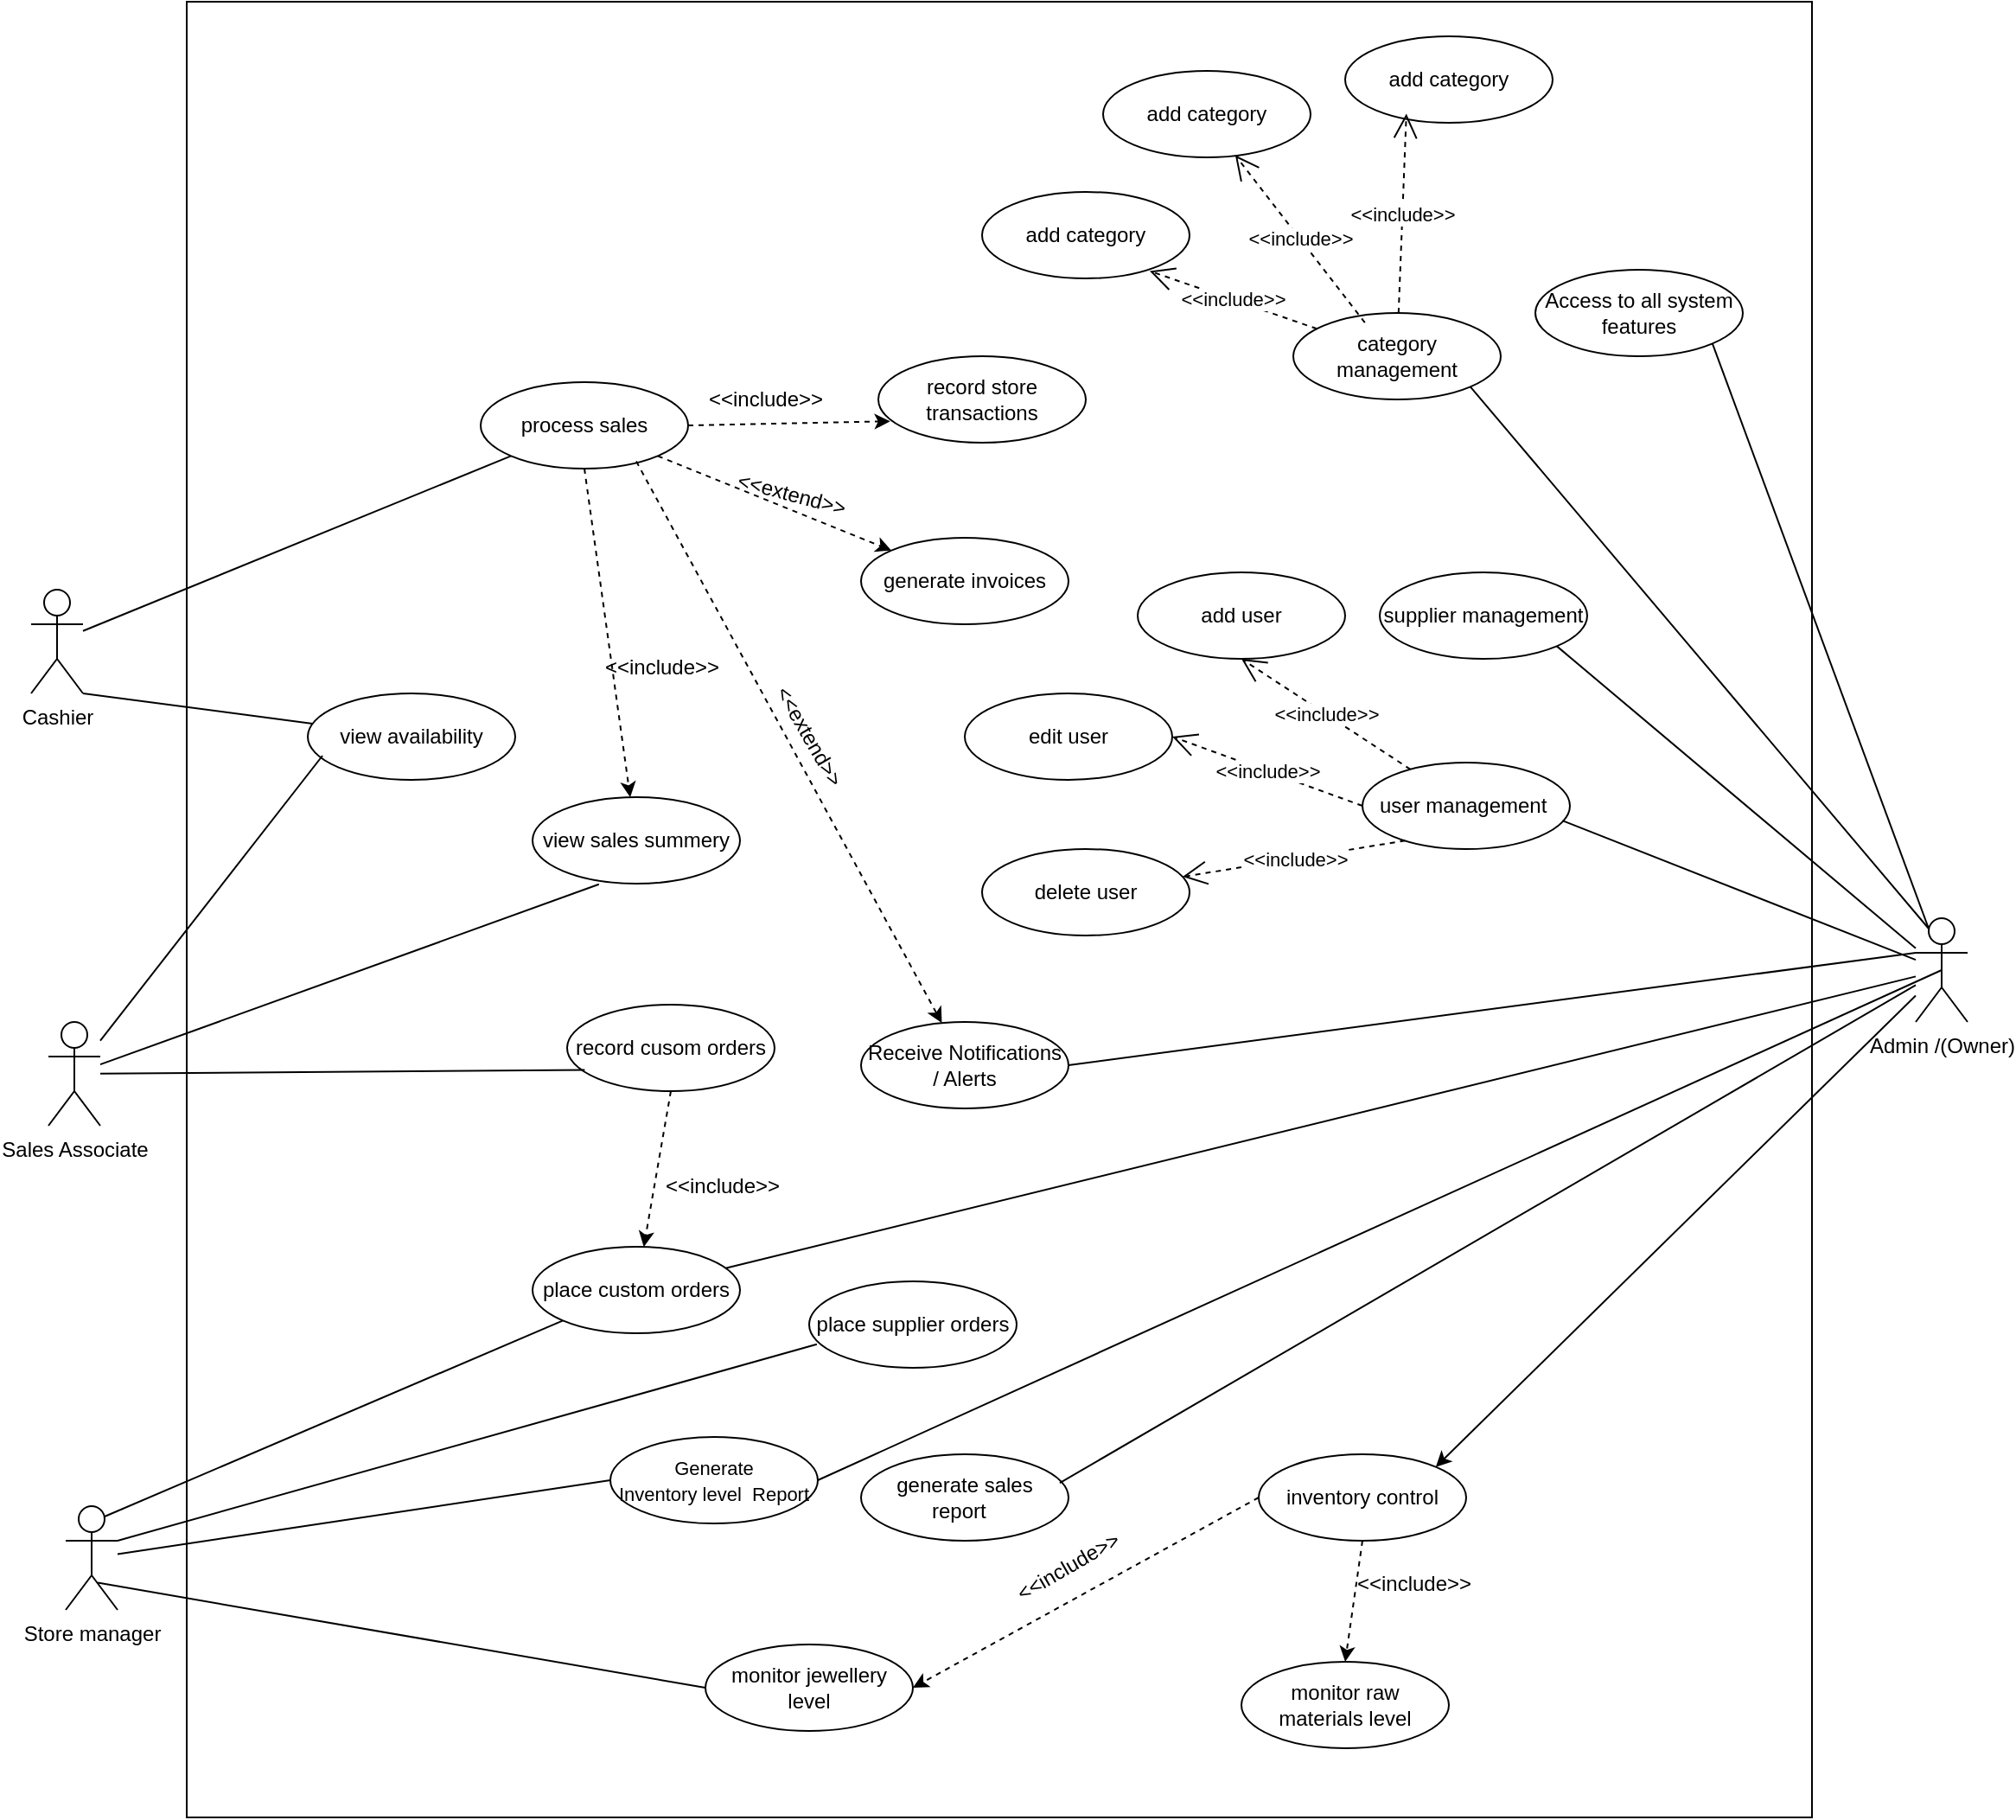 <mxfile version="24.7.17">
  <diagram name="Page-1" id="YjsBIPlaQm0PU4aFn0Pk">
    <mxGraphModel dx="1050" dy="1721" grid="1" gridSize="10" guides="1" tooltips="1" connect="1" arrows="1" fold="1" page="1" pageScale="1" pageWidth="850" pageHeight="1100" math="0" shadow="0">
      <root>
        <mxCell id="0" />
        <mxCell id="1" parent="0" />
        <mxCell id="QTwVQ_X7H1gUuf4jV73K-2" value="" style="rounded=0;whiteSpace=wrap;html=1;" parent="1" vertex="1">
          <mxGeometry x="120" y="-190" width="940" height="1050" as="geometry" />
        </mxCell>
        <mxCell id="TBcClljO8CuMETRbptpR-1" value="Admin /(Owner)" style="shape=umlActor;verticalLabelPosition=bottom;verticalAlign=top;html=1;outlineConnect=0;" parent="1" vertex="1">
          <mxGeometry x="1120" y="340" width="30" height="60" as="geometry" />
        </mxCell>
        <mxCell id="TBcClljO8CuMETRbptpR-3" value="Cashier" style="shape=umlActor;verticalLabelPosition=bottom;verticalAlign=top;html=1;outlineConnect=0;" parent="1" vertex="1">
          <mxGeometry x="30" y="150" width="30" height="60" as="geometry" />
        </mxCell>
        <mxCell id="TBcClljO8CuMETRbptpR-4" value="Sales Associate" style="shape=umlActor;verticalLabelPosition=bottom;verticalAlign=top;html=1;outlineConnect=0;" parent="1" vertex="1">
          <mxGeometry x="40" y="400" width="30" height="60" as="geometry" />
        </mxCell>
        <mxCell id="TBcClljO8CuMETRbptpR-5" value="Store manager" style="shape=umlActor;verticalLabelPosition=bottom;verticalAlign=top;html=1;outlineConnect=0;" parent="1" vertex="1">
          <mxGeometry x="50" y="680" width="30" height="60" as="geometry" />
        </mxCell>
        <mxCell id="TBcClljO8CuMETRbptpR-22" value="user management&amp;nbsp;" style="ellipse;whiteSpace=wrap;html=1;" parent="1" vertex="1">
          <mxGeometry x="800" y="250" width="120" height="50" as="geometry" />
        </mxCell>
        <mxCell id="TBcClljO8CuMETRbptpR-23" value="inventory control" style="ellipse;whiteSpace=wrap;html=1;" parent="1" vertex="1">
          <mxGeometry x="740" y="650" width="120" height="50" as="geometry" />
        </mxCell>
        <mxCell id="TBcClljO8CuMETRbptpR-24" value="monitor jewellery level" style="ellipse;whiteSpace=wrap;html=1;" parent="1" vertex="1">
          <mxGeometry x="420" y="760" width="120" height="50" as="geometry" />
        </mxCell>
        <mxCell id="TBcClljO8CuMETRbptpR-25" value="&lt;font style=&quot;font-size: 12px;&quot;&gt;monitor r&lt;span style=&quot;line-height: 107%;&quot;&gt;aw materials&lt;/span&gt;&amp;nbsp;level&lt;/font&gt;" style="ellipse;whiteSpace=wrap;html=1;" parent="1" vertex="1">
          <mxGeometry x="730" y="770" width="120" height="50" as="geometry" />
        </mxCell>
        <mxCell id="TBcClljO8CuMETRbptpR-29" value="process sales" style="ellipse;whiteSpace=wrap;html=1;" parent="1" vertex="1">
          <mxGeometry x="290" y="30" width="120" height="50" as="geometry" />
        </mxCell>
        <mxCell id="TBcClljO8CuMETRbptpR-31" value="supplier management" style="ellipse;whiteSpace=wrap;html=1;" parent="1" vertex="1">
          <mxGeometry x="810" y="140" width="120" height="50" as="geometry" />
        </mxCell>
        <mxCell id="TBcClljO8CuMETRbptpR-32" value="place custom orders" style="ellipse;whiteSpace=wrap;html=1;" parent="1" vertex="1">
          <mxGeometry x="320" y="530" width="120" height="50" as="geometry" />
        </mxCell>
        <mxCell id="TBcClljO8CuMETRbptpR-33" value="view availability" style="ellipse;whiteSpace=wrap;html=1;" parent="1" vertex="1">
          <mxGeometry x="190" y="210" width="120" height="50" as="geometry" />
        </mxCell>
        <mxCell id="TBcClljO8CuMETRbptpR-34" value="record cusom orders" style="ellipse;whiteSpace=wrap;html=1;" parent="1" vertex="1">
          <mxGeometry x="340" y="390" width="120" height="50" as="geometry" />
        </mxCell>
        <mxCell id="TBcClljO8CuMETRbptpR-35" value="view sales summery" style="ellipse;whiteSpace=wrap;html=1;" parent="1" vertex="1">
          <mxGeometry x="320" y="270" width="120" height="50" as="geometry" />
        </mxCell>
        <mxCell id="TBcClljO8CuMETRbptpR-36" value="record store transactions" style="ellipse;whiteSpace=wrap;html=1;" parent="1" vertex="1">
          <mxGeometry x="520" y="15" width="120" height="50" as="geometry" />
        </mxCell>
        <mxCell id="TBcClljO8CuMETRbptpR-37" value="generate invoices" style="ellipse;whiteSpace=wrap;html=1;" parent="1" vertex="1">
          <mxGeometry x="510" y="120" width="120" height="50" as="geometry" />
        </mxCell>
        <mxCell id="TBcClljO8CuMETRbptpR-39" value="Access to all system features" style="ellipse;whiteSpace=wrap;html=1;" parent="1" vertex="1">
          <mxGeometry x="900" y="-35" width="120" height="50" as="geometry" />
        </mxCell>
        <mxCell id="TBcClljO8CuMETRbptpR-55" value="generate sales report&amp;nbsp;&amp;nbsp;" style="ellipse;whiteSpace=wrap;html=1;" parent="1" vertex="1">
          <mxGeometry x="510" y="650" width="120" height="50" as="geometry" />
        </mxCell>
        <mxCell id="TBcClljO8CuMETRbptpR-62" value="" style="endArrow=classic;html=1;rounded=0;entryX=1;entryY=0;entryDx=0;entryDy=0;" parent="1" source="TBcClljO8CuMETRbptpR-1" target="TBcClljO8CuMETRbptpR-23" edge="1">
          <mxGeometry width="50" height="50" relative="1" as="geometry">
            <mxPoint x="790" y="470" as="sourcePoint" />
            <mxPoint x="660" y="260" as="targetPoint" />
          </mxGeometry>
        </mxCell>
        <mxCell id="TBcClljO8CuMETRbptpR-66" value="Receive Notifications / Alerts" style="ellipse;whiteSpace=wrap;html=1;" parent="1" vertex="1">
          <mxGeometry x="510" y="400" width="120" height="50" as="geometry" />
        </mxCell>
        <mxCell id="QTwVQ_X7H1gUuf4jV73K-4" value="" style="html=1;labelBackgroundColor=#ffffff;startArrow=none;startFill=0;startSize=6;endArrow=classic;endFill=1;endSize=6;jettySize=auto;orthogonalLoop=1;strokeWidth=1;dashed=1;fontSize=14;rounded=0;exitX=1;exitY=0.5;exitDx=0;exitDy=0;entryX=0.057;entryY=0.752;entryDx=0;entryDy=0;entryPerimeter=0;" parent="1" source="TBcClljO8CuMETRbptpR-29" target="TBcClljO8CuMETRbptpR-36" edge="1">
          <mxGeometry width="60" height="60" relative="1" as="geometry">
            <mxPoint x="510" y="320" as="sourcePoint" />
            <mxPoint x="570" y="260" as="targetPoint" />
          </mxGeometry>
        </mxCell>
        <mxCell id="QTwVQ_X7H1gUuf4jV73K-5" value="&amp;lt;&amp;lt;include&amp;gt;&amp;gt;" style="text;html=1;align=center;verticalAlign=middle;whiteSpace=wrap;rounded=0;rotation=0;" parent="1" vertex="1">
          <mxGeometry x="425" y="25" width="60" height="30" as="geometry" />
        </mxCell>
        <mxCell id="QTwVQ_X7H1gUuf4jV73K-6" value="" style="html=1;labelBackgroundColor=#ffffff;startArrow=none;startFill=0;startSize=6;endArrow=classic;endFill=1;endSize=6;jettySize=auto;orthogonalLoop=1;strokeWidth=1;dashed=1;fontSize=14;rounded=0;exitX=1;exitY=1;exitDx=0;exitDy=0;entryX=0;entryY=0;entryDx=0;entryDy=0;" parent="1" source="TBcClljO8CuMETRbptpR-29" target="TBcClljO8CuMETRbptpR-37" edge="1">
          <mxGeometry width="60" height="60" relative="1" as="geometry">
            <mxPoint x="510" y="320" as="sourcePoint" />
            <mxPoint x="570" y="260" as="targetPoint" />
          </mxGeometry>
        </mxCell>
        <mxCell id="QTwVQ_X7H1gUuf4jV73K-7" value="&amp;lt;&amp;lt;extend&amp;gt;&amp;gt;" style="text;html=1;align=center;verticalAlign=middle;whiteSpace=wrap;rounded=0;rotation=15;" parent="1" vertex="1">
          <mxGeometry x="440" y="80" width="60" height="30" as="geometry" />
        </mxCell>
        <mxCell id="QTwVQ_X7H1gUuf4jV73K-8" value="" style="endArrow=none;html=1;rounded=0;entryX=0;entryY=1;entryDx=0;entryDy=0;" parent="1" source="TBcClljO8CuMETRbptpR-3" target="TBcClljO8CuMETRbptpR-29" edge="1">
          <mxGeometry width="50" height="50" relative="1" as="geometry">
            <mxPoint x="480" y="280" as="sourcePoint" />
            <mxPoint x="530" y="230" as="targetPoint" />
          </mxGeometry>
        </mxCell>
        <mxCell id="QTwVQ_X7H1gUuf4jV73K-10" value="" style="endArrow=none;html=1;rounded=0;exitX=1;exitY=1;exitDx=0;exitDy=0;exitPerimeter=0;" parent="1" source="TBcClljO8CuMETRbptpR-3" target="TBcClljO8CuMETRbptpR-33" edge="1">
          <mxGeometry width="50" height="50" relative="1" as="geometry">
            <mxPoint x="480" y="310" as="sourcePoint" />
            <mxPoint x="530" y="260" as="targetPoint" />
          </mxGeometry>
        </mxCell>
        <mxCell id="QTwVQ_X7H1gUuf4jV73K-11" value="" style="endArrow=none;html=1;rounded=0;entryX=0.32;entryY=1.008;entryDx=0;entryDy=0;entryPerimeter=0;" parent="1" source="TBcClljO8CuMETRbptpR-4" target="TBcClljO8CuMETRbptpR-35" edge="1">
          <mxGeometry width="50" height="50" relative="1" as="geometry">
            <mxPoint x="480" y="360" as="sourcePoint" />
            <mxPoint x="530" y="310" as="targetPoint" />
          </mxGeometry>
        </mxCell>
        <mxCell id="QTwVQ_X7H1gUuf4jV73K-12" value="" style="endArrow=none;html=1;rounded=0;entryX=0.071;entryY=0.72;entryDx=0;entryDy=0;entryPerimeter=0;" parent="1" source="TBcClljO8CuMETRbptpR-4" target="TBcClljO8CuMETRbptpR-33" edge="1">
          <mxGeometry width="50" height="50" relative="1" as="geometry">
            <mxPoint x="480" y="360" as="sourcePoint" />
            <mxPoint x="530" y="310" as="targetPoint" />
          </mxGeometry>
        </mxCell>
        <mxCell id="QTwVQ_X7H1gUuf4jV73K-13" value="" style="endArrow=none;html=1;rounded=0;entryX=0.085;entryY=0.755;entryDx=0;entryDy=0;entryPerimeter=0;" parent="1" source="TBcClljO8CuMETRbptpR-4" target="TBcClljO8CuMETRbptpR-34" edge="1">
          <mxGeometry width="50" height="50" relative="1" as="geometry">
            <mxPoint x="480" y="360" as="sourcePoint" />
            <mxPoint x="530" y="310" as="targetPoint" />
          </mxGeometry>
        </mxCell>
        <mxCell id="QTwVQ_X7H1gUuf4jV73K-14" value="" style="html=1;labelBackgroundColor=#ffffff;startArrow=none;startFill=0;startSize=6;endArrow=classic;endFill=1;endSize=6;jettySize=auto;orthogonalLoop=1;strokeWidth=1;dashed=1;fontSize=14;rounded=0;exitX=0.5;exitY=1;exitDx=0;exitDy=0;" parent="1" source="TBcClljO8CuMETRbptpR-34" target="TBcClljO8CuMETRbptpR-32" edge="1">
          <mxGeometry width="60" height="60" relative="1" as="geometry">
            <mxPoint x="470" y="480" as="sourcePoint" />
            <mxPoint x="530" y="420" as="targetPoint" />
          </mxGeometry>
        </mxCell>
        <mxCell id="QTwVQ_X7H1gUuf4jV73K-15" value="&amp;lt;&amp;lt;include&amp;gt;&amp;gt;" style="text;html=1;align=center;verticalAlign=middle;whiteSpace=wrap;rounded=0;rotation=0;" parent="1" vertex="1">
          <mxGeometry x="400" y="480" width="60" height="30" as="geometry" />
        </mxCell>
        <mxCell id="QTwVQ_X7H1gUuf4jV73K-16" value="" style="html=1;labelBackgroundColor=#ffffff;startArrow=none;startFill=0;startSize=6;endArrow=classic;endFill=1;endSize=6;jettySize=auto;orthogonalLoop=1;strokeWidth=1;dashed=1;fontSize=14;rounded=0;exitX=0.5;exitY=1;exitDx=0;exitDy=0;entryX=0.5;entryY=0;entryDx=0;entryDy=0;" parent="1" source="TBcClljO8CuMETRbptpR-23" target="TBcClljO8CuMETRbptpR-25" edge="1">
          <mxGeometry width="60" height="60" relative="1" as="geometry">
            <mxPoint x="580" y="530" as="sourcePoint" />
            <mxPoint x="640" y="470" as="targetPoint" />
          </mxGeometry>
        </mxCell>
        <mxCell id="QTwVQ_X7H1gUuf4jV73K-17" value="&amp;lt;&amp;lt;include&amp;gt;&amp;gt;" style="text;html=1;align=center;verticalAlign=middle;whiteSpace=wrap;rounded=0;rotation=0;" parent="1" vertex="1">
          <mxGeometry x="800" y="710" width="60" height="30" as="geometry" />
        </mxCell>
        <mxCell id="QTwVQ_X7H1gUuf4jV73K-18" value="" style="html=1;labelBackgroundColor=#ffffff;startArrow=none;startFill=0;startSize=6;endArrow=classic;endFill=1;endSize=6;jettySize=auto;orthogonalLoop=1;strokeWidth=1;dashed=1;fontSize=14;rounded=0;exitX=0.75;exitY=0.916;exitDx=0;exitDy=0;exitPerimeter=0;" parent="1" source="TBcClljO8CuMETRbptpR-29" target="TBcClljO8CuMETRbptpR-66" edge="1">
          <mxGeometry width="60" height="60" relative="1" as="geometry">
            <mxPoint x="580" y="320" as="sourcePoint" />
            <mxPoint x="640" y="260" as="targetPoint" />
          </mxGeometry>
        </mxCell>
        <mxCell id="QTwVQ_X7H1gUuf4jV73K-19" value="&amp;lt;&amp;lt;extend&amp;gt;&amp;gt;" style="text;html=1;align=center;verticalAlign=middle;whiteSpace=wrap;rounded=0;rotation=60;" parent="1" vertex="1">
          <mxGeometry x="450" y="220" width="60" height="30" as="geometry" />
        </mxCell>
        <mxCell id="QTwVQ_X7H1gUuf4jV73K-20" value="" style="html=1;labelBackgroundColor=#ffffff;startArrow=none;startFill=0;startSize=6;endArrow=classic;endFill=1;endSize=6;jettySize=auto;orthogonalLoop=1;strokeWidth=1;dashed=1;fontSize=14;rounded=0;exitX=0;exitY=0.5;exitDx=0;exitDy=0;entryX=1;entryY=0.5;entryDx=0;entryDy=0;" parent="1" source="TBcClljO8CuMETRbptpR-23" target="TBcClljO8CuMETRbptpR-24" edge="1">
          <mxGeometry width="60" height="60" relative="1" as="geometry">
            <mxPoint x="580" y="630" as="sourcePoint" />
            <mxPoint x="640" y="570" as="targetPoint" />
          </mxGeometry>
        </mxCell>
        <mxCell id="QTwVQ_X7H1gUuf4jV73K-21" value="&amp;lt;&amp;lt;include&amp;gt;&amp;gt;" style="text;html=1;align=center;verticalAlign=middle;whiteSpace=wrap;rounded=0;rotation=-30;" parent="1" vertex="1">
          <mxGeometry x="600" y="700" width="60" height="30" as="geometry" />
        </mxCell>
        <mxCell id="QTwVQ_X7H1gUuf4jV73K-22" value="" style="endArrow=none;html=1;rounded=0;exitX=0.618;exitY=0.738;exitDx=0;exitDy=0;exitPerimeter=0;entryX=0;entryY=0.5;entryDx=0;entryDy=0;" parent="1" source="TBcClljO8CuMETRbptpR-5" target="TBcClljO8CuMETRbptpR-24" edge="1">
          <mxGeometry width="50" height="50" relative="1" as="geometry">
            <mxPoint x="580" y="630" as="sourcePoint" />
            <mxPoint x="630" y="580" as="targetPoint" />
          </mxGeometry>
        </mxCell>
        <mxCell id="QTwVQ_X7H1gUuf4jV73K-23" value="" style="endArrow=none;html=1;rounded=0;exitX=0.75;exitY=0.1;exitDx=0;exitDy=0;exitPerimeter=0;entryX=0;entryY=1;entryDx=0;entryDy=0;" parent="1" source="TBcClljO8CuMETRbptpR-5" target="TBcClljO8CuMETRbptpR-32" edge="1">
          <mxGeometry width="50" height="50" relative="1" as="geometry">
            <mxPoint x="580" y="630" as="sourcePoint" />
            <mxPoint x="630" y="580" as="targetPoint" />
          </mxGeometry>
        </mxCell>
        <mxCell id="QTwVQ_X7H1gUuf4jV73K-24" value="" style="endArrow=none;html=1;rounded=0;entryX=0;entryY=0.5;entryDx=0;entryDy=0;" parent="1" source="TBcClljO8CuMETRbptpR-5" target="TKwz7FleylKgk5ALLyET-1" edge="1">
          <mxGeometry width="50" height="50" relative="1" as="geometry">
            <mxPoint x="580" y="630" as="sourcePoint" />
            <mxPoint x="630" y="580" as="targetPoint" />
          </mxGeometry>
        </mxCell>
        <mxCell id="QTwVQ_X7H1gUuf4jV73K-25" value="" style="endArrow=none;html=1;rounded=0;exitX=0.958;exitY=0.331;exitDx=0;exitDy=0;exitPerimeter=0;" parent="1" source="TBcClljO8CuMETRbptpR-55" target="TBcClljO8CuMETRbptpR-1" edge="1">
          <mxGeometry width="50" height="50" relative="1" as="geometry">
            <mxPoint x="580" y="630" as="sourcePoint" />
            <mxPoint x="630" y="580" as="targetPoint" />
          </mxGeometry>
        </mxCell>
        <mxCell id="QTwVQ_X7H1gUuf4jV73K-26" value="" style="endArrow=none;html=1;rounded=0;" parent="1" source="TBcClljO8CuMETRbptpR-32" target="TBcClljO8CuMETRbptpR-1" edge="1">
          <mxGeometry width="50" height="50" relative="1" as="geometry">
            <mxPoint x="580" y="560" as="sourcePoint" />
            <mxPoint x="630" y="510" as="targetPoint" />
          </mxGeometry>
        </mxCell>
        <mxCell id="QTwVQ_X7H1gUuf4jV73K-27" value="" style="endArrow=none;html=1;rounded=0;exitX=0;exitY=0.333;exitDx=0;exitDy=0;exitPerimeter=0;entryX=1;entryY=0.5;entryDx=0;entryDy=0;" parent="1" source="TBcClljO8CuMETRbptpR-1" target="TBcClljO8CuMETRbptpR-66" edge="1">
          <mxGeometry width="50" height="50" relative="1" as="geometry">
            <mxPoint x="580" y="430" as="sourcePoint" />
            <mxPoint x="630" y="380" as="targetPoint" />
          </mxGeometry>
        </mxCell>
        <mxCell id="QTwVQ_X7H1gUuf4jV73K-28" value="" style="endArrow=none;html=1;rounded=0;entryX=1;entryY=1;entryDx=0;entryDy=0;exitX=0.25;exitY=0.1;exitDx=0;exitDy=0;exitPerimeter=0;" parent="1" source="TBcClljO8CuMETRbptpR-1" target="TBcClljO8CuMETRbptpR-39" edge="1">
          <mxGeometry width="50" height="50" relative="1" as="geometry">
            <mxPoint x="1040" y="400" as="sourcePoint" />
            <mxPoint x="630" y="380" as="targetPoint" />
          </mxGeometry>
        </mxCell>
        <mxCell id="QTwVQ_X7H1gUuf4jV73K-29" value="" style="endArrow=none;html=1;rounded=0;entryX=0.964;entryY=0.671;entryDx=0;entryDy=0;entryPerimeter=0;" parent="1" source="TBcClljO8CuMETRbptpR-1" target="TBcClljO8CuMETRbptpR-22" edge="1">
          <mxGeometry width="50" height="50" relative="1" as="geometry">
            <mxPoint x="580" y="430" as="sourcePoint" />
            <mxPoint x="630" y="380" as="targetPoint" />
          </mxGeometry>
        </mxCell>
        <mxCell id="QTwVQ_X7H1gUuf4jV73K-30" value="" style="endArrow=none;html=1;rounded=0;entryX=1;entryY=1;entryDx=0;entryDy=0;" parent="1" source="TBcClljO8CuMETRbptpR-1" target="TBcClljO8CuMETRbptpR-31" edge="1">
          <mxGeometry width="50" height="50" relative="1" as="geometry">
            <mxPoint x="1040" y="410" as="sourcePoint" />
            <mxPoint x="630" y="380" as="targetPoint" />
          </mxGeometry>
        </mxCell>
        <mxCell id="QTwVQ_X7H1gUuf4jV73K-31" value="" style="html=1;labelBackgroundColor=#ffffff;startArrow=none;startFill=0;startSize=6;endArrow=classic;endFill=1;endSize=6;jettySize=auto;orthogonalLoop=1;strokeWidth=1;dashed=1;fontSize=14;rounded=0;exitX=0.5;exitY=1;exitDx=0;exitDy=0;" parent="1" source="TBcClljO8CuMETRbptpR-29" target="TBcClljO8CuMETRbptpR-35" edge="1">
          <mxGeometry width="60" height="60" relative="1" as="geometry">
            <mxPoint x="510" y="460" as="sourcePoint" />
            <mxPoint x="570" y="400" as="targetPoint" />
          </mxGeometry>
        </mxCell>
        <mxCell id="QTwVQ_X7H1gUuf4jV73K-33" value="&amp;lt;&amp;lt;include&amp;gt;&amp;gt;" style="text;html=1;align=center;verticalAlign=middle;whiteSpace=wrap;rounded=0;rotation=0;" parent="1" vertex="1">
          <mxGeometry x="365" y="180" width="60" height="30" as="geometry" />
        </mxCell>
        <mxCell id="TKwz7FleylKgk5ALLyET-1" value="&lt;font style=&quot;font-size: 11px;&quot;&gt;&lt;span style=&quot;line-height: 107%; font-family: Aptos, sans-serif;&quot;&gt;Generate&lt;br/&gt;Inventory level&amp;nbsp;&lt;/span&gt;&lt;span style=&quot;white-space-collapse: preserve;&quot;&gt; Report&lt;/span&gt;&lt;/font&gt;" style="ellipse;whiteSpace=wrap;html=1;" parent="1" vertex="1">
          <mxGeometry x="365" y="640" width="120" height="50" as="geometry" />
        </mxCell>
        <mxCell id="TKwz7FleylKgk5ALLyET-3" value="" style="endArrow=none;html=1;rounded=0;exitX=1;exitY=0.5;exitDx=0;exitDy=0;entryX=0.5;entryY=0.5;entryDx=0;entryDy=0;entryPerimeter=0;" parent="1" source="TKwz7FleylKgk5ALLyET-1" target="TBcClljO8CuMETRbptpR-1" edge="1">
          <mxGeometry width="50" height="50" relative="1" as="geometry">
            <mxPoint x="635" y="677" as="sourcePoint" />
            <mxPoint x="1090" y="428" as="targetPoint" />
          </mxGeometry>
        </mxCell>
        <mxCell id="ShTIGJSS1UcgWf-vh8kS-3" value="edit user" style="ellipse;whiteSpace=wrap;html=1;" vertex="1" parent="1">
          <mxGeometry x="570" y="210" width="120" height="50" as="geometry" />
        </mxCell>
        <mxCell id="ShTIGJSS1UcgWf-vh8kS-4" value="add user" style="ellipse;whiteSpace=wrap;html=1;" vertex="1" parent="1">
          <mxGeometry x="670" y="140" width="120" height="50" as="geometry" />
        </mxCell>
        <mxCell id="ShTIGJSS1UcgWf-vh8kS-5" value="delete user" style="ellipse;whiteSpace=wrap;html=1;" vertex="1" parent="1">
          <mxGeometry x="580" y="300" width="120" height="50" as="geometry" />
        </mxCell>
        <mxCell id="ShTIGJSS1UcgWf-vh8kS-6" value="&amp;lt;&amp;lt;include&amp;gt;&amp;gt;" style="endArrow=open;endSize=12;dashed=1;html=1;rounded=0;entryX=0.5;entryY=1;entryDx=0;entryDy=0;" edge="1" parent="1" source="TBcClljO8CuMETRbptpR-22" target="ShTIGJSS1UcgWf-vh8kS-4">
          <mxGeometry width="160" relative="1" as="geometry">
            <mxPoint x="540" y="310" as="sourcePoint" />
            <mxPoint x="700" y="310" as="targetPoint" />
          </mxGeometry>
        </mxCell>
        <mxCell id="ShTIGJSS1UcgWf-vh8kS-7" value="&amp;lt;&amp;lt;include&amp;gt;&amp;gt;" style="endArrow=open;endSize=12;dashed=1;html=1;rounded=0;exitX=0.206;exitY=0.903;exitDx=0;exitDy=0;exitPerimeter=0;" edge="1" parent="1" source="TBcClljO8CuMETRbptpR-22" target="ShTIGJSS1UcgWf-vh8kS-5">
          <mxGeometry width="160" relative="1" as="geometry">
            <mxPoint x="806" y="262" as="sourcePoint" />
            <mxPoint x="740" y="200" as="targetPoint" />
          </mxGeometry>
        </mxCell>
        <mxCell id="ShTIGJSS1UcgWf-vh8kS-8" value="&amp;lt;&amp;lt;include&amp;gt;&amp;gt;" style="endArrow=open;endSize=12;dashed=1;html=1;rounded=0;entryX=1;entryY=0.5;entryDx=0;entryDy=0;exitX=0;exitY=0.5;exitDx=0;exitDy=0;" edge="1" parent="1" source="TBcClljO8CuMETRbptpR-22" target="ShTIGJSS1UcgWf-vh8kS-3">
          <mxGeometry width="160" relative="1" as="geometry">
            <mxPoint x="816" y="272" as="sourcePoint" />
            <mxPoint x="750" y="210" as="targetPoint" />
          </mxGeometry>
        </mxCell>
        <mxCell id="ShTIGJSS1UcgWf-vh8kS-9" value="category management" style="ellipse;whiteSpace=wrap;html=1;" vertex="1" parent="1">
          <mxGeometry x="760" y="-10" width="120" height="50" as="geometry" />
        </mxCell>
        <mxCell id="ShTIGJSS1UcgWf-vh8kS-11" value="" style="endArrow=none;html=1;rounded=0;entryX=1;entryY=1;entryDx=0;entryDy=0;exitX=0.25;exitY=0.1;exitDx=0;exitDy=0;exitPerimeter=0;" edge="1" parent="1" source="TBcClljO8CuMETRbptpR-1" target="ShTIGJSS1UcgWf-vh8kS-9">
          <mxGeometry width="50" height="50" relative="1" as="geometry">
            <mxPoint x="1080" y="370" as="sourcePoint" />
            <mxPoint x="780" y="90" as="targetPoint" />
          </mxGeometry>
        </mxCell>
        <mxCell id="ShTIGJSS1UcgWf-vh8kS-13" value="add category" style="ellipse;whiteSpace=wrap;html=1;" vertex="1" parent="1">
          <mxGeometry x="790" y="-170" width="120" height="50" as="geometry" />
        </mxCell>
        <mxCell id="ShTIGJSS1UcgWf-vh8kS-14" value="add category" style="ellipse;whiteSpace=wrap;html=1;" vertex="1" parent="1">
          <mxGeometry x="650" y="-150" width="120" height="50" as="geometry" />
        </mxCell>
        <mxCell id="ShTIGJSS1UcgWf-vh8kS-15" value="add category" style="ellipse;whiteSpace=wrap;html=1;" vertex="1" parent="1">
          <mxGeometry x="580" y="-80" width="120" height="50" as="geometry" />
        </mxCell>
        <mxCell id="ShTIGJSS1UcgWf-vh8kS-16" value="&amp;lt;&amp;lt;include&amp;gt;&amp;gt;" style="endArrow=open;endSize=12;dashed=1;html=1;rounded=0;entryX=0.295;entryY=0.896;entryDx=0;entryDy=0;entryPerimeter=0;" edge="1" parent="1" source="ShTIGJSS1UcgWf-vh8kS-9" target="ShTIGJSS1UcgWf-vh8kS-13">
          <mxGeometry width="160" relative="1" as="geometry">
            <mxPoint x="938" as="sourcePoint" />
            <mxPoint x="840" y="-64" as="targetPoint" />
          </mxGeometry>
        </mxCell>
        <mxCell id="ShTIGJSS1UcgWf-vh8kS-17" value="&amp;lt;&amp;lt;include&amp;gt;&amp;gt;" style="endArrow=open;endSize=12;dashed=1;html=1;rounded=0;entryX=0.808;entryY=0.915;entryDx=0;entryDy=0;entryPerimeter=0;" edge="1" parent="1" source="ShTIGJSS1UcgWf-vh8kS-9" target="ShTIGJSS1UcgWf-vh8kS-15">
          <mxGeometry width="160" relative="1" as="geometry">
            <mxPoint x="798" y="34" as="sourcePoint" />
            <mxPoint x="700" y="-30" as="targetPoint" />
          </mxGeometry>
        </mxCell>
        <mxCell id="ShTIGJSS1UcgWf-vh8kS-18" value="&amp;lt;&amp;lt;include&amp;gt;&amp;gt;" style="endArrow=open;endSize=12;dashed=1;html=1;rounded=0;entryX=0.637;entryY=0.976;entryDx=0;entryDy=0;entryPerimeter=0;exitX=0.345;exitY=0.111;exitDx=0;exitDy=0;exitPerimeter=0;" edge="1" parent="1" source="ShTIGJSS1UcgWf-vh8kS-9" target="ShTIGJSS1UcgWf-vh8kS-14">
          <mxGeometry width="160" relative="1" as="geometry">
            <mxPoint x="869" y="-10" as="sourcePoint" />
            <mxPoint x="771" y="-74" as="targetPoint" />
          </mxGeometry>
        </mxCell>
        <mxCell id="ShTIGJSS1UcgWf-vh8kS-19" value="place supplier orders" style="ellipse;whiteSpace=wrap;html=1;" vertex="1" parent="1">
          <mxGeometry x="480" y="550" width="120" height="50" as="geometry" />
        </mxCell>
        <mxCell id="ShTIGJSS1UcgWf-vh8kS-20" value="" style="endArrow=none;html=1;rounded=0;entryX=0.037;entryY=0.728;entryDx=0;entryDy=0;exitX=1;exitY=0.333;exitDx=0;exitDy=0;exitPerimeter=0;entryPerimeter=0;" edge="1" parent="1" source="TBcClljO8CuMETRbptpR-5" target="ShTIGJSS1UcgWf-vh8kS-19">
          <mxGeometry width="50" height="50" relative="1" as="geometry">
            <mxPoint x="90" y="718" as="sourcePoint" />
            <mxPoint x="375" y="675" as="targetPoint" />
          </mxGeometry>
        </mxCell>
      </root>
    </mxGraphModel>
  </diagram>
</mxfile>
